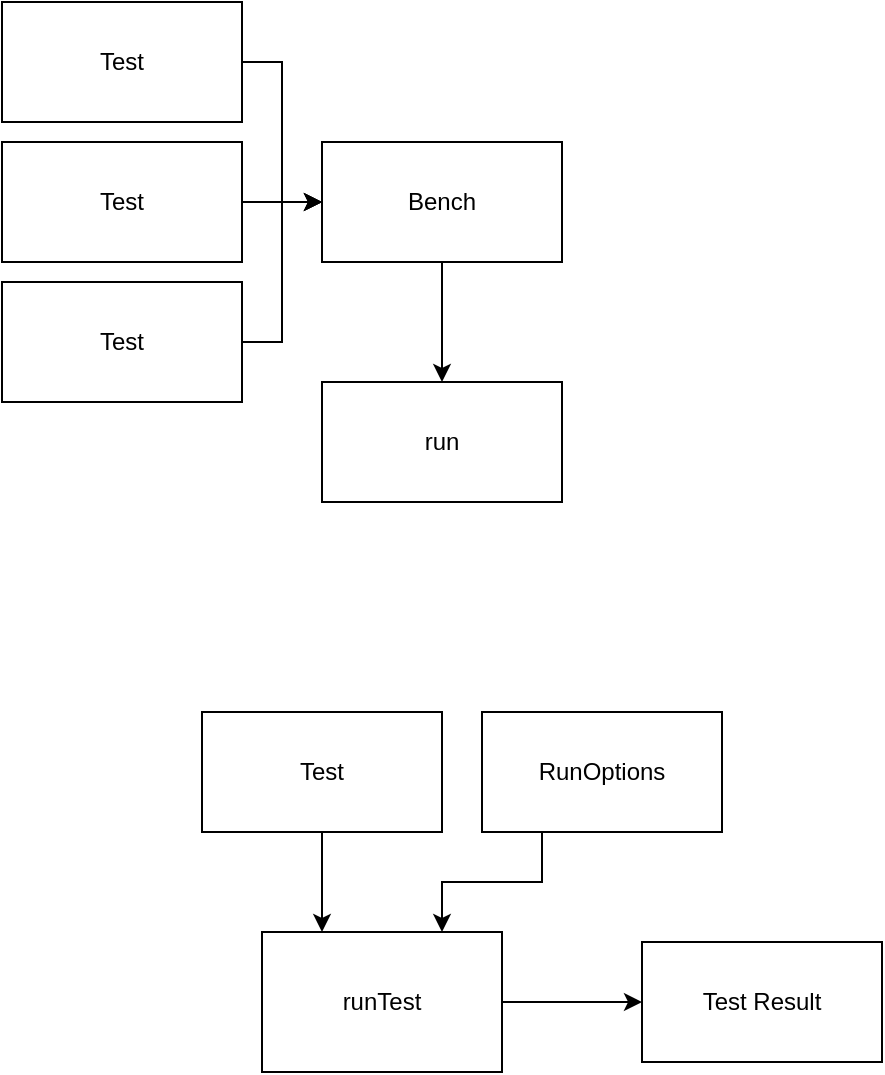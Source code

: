 <mxfile version="10.7.2" type="device"><diagram id="eSn93L68XRtJ-gW_nxnY" name="Page-1"><mxGraphModel dx="1394" dy="858" grid="1" gridSize="10" guides="1" tooltips="1" connect="1" arrows="1" fold="1" page="1" pageScale="1" pageWidth="850" pageHeight="1100" math="0" shadow="0"><root><mxCell id="0"/><mxCell id="1" parent="0"/><mxCell id="o4_pznoKqZMO1iGI_kIq-5" style="edgeStyle=orthogonalEdgeStyle;rounded=0;orthogonalLoop=1;jettySize=auto;html=1;exitX=1;exitY=0.5;exitDx=0;exitDy=0;entryX=0;entryY=0.5;entryDx=0;entryDy=0;" parent="1" source="o4_pznoKqZMO1iGI_kIq-1" target="o4_pznoKqZMO1iGI_kIq-2" edge="1"><mxGeometry relative="1" as="geometry"/></mxCell><mxCell id="o4_pznoKqZMO1iGI_kIq-1" value="Test" style="rounded=0;whiteSpace=wrap;html=1;" parent="1" vertex="1"><mxGeometry x="40" y="35" width="120" height="60" as="geometry"/></mxCell><mxCell id="o4_pznoKqZMO1iGI_kIq-9" style="edgeStyle=orthogonalEdgeStyle;rounded=0;orthogonalLoop=1;jettySize=auto;html=1;exitX=0.5;exitY=1;exitDx=0;exitDy=0;entryX=0.5;entryY=0;entryDx=0;entryDy=0;" parent="1" source="o4_pznoKqZMO1iGI_kIq-2" target="o4_pznoKqZMO1iGI_kIq-8" edge="1"><mxGeometry relative="1" as="geometry"/></mxCell><mxCell id="o4_pznoKqZMO1iGI_kIq-2" value="Bench&lt;br&gt;" style="rounded=0;whiteSpace=wrap;html=1;" parent="1" vertex="1"><mxGeometry x="200" y="105" width="120" height="60" as="geometry"/></mxCell><mxCell id="o4_pznoKqZMO1iGI_kIq-6" style="edgeStyle=orthogonalEdgeStyle;rounded=0;orthogonalLoop=1;jettySize=auto;html=1;exitX=1;exitY=0.5;exitDx=0;exitDy=0;" parent="1" source="o4_pznoKqZMO1iGI_kIq-3" edge="1"><mxGeometry relative="1" as="geometry"><mxPoint x="200" y="135" as="targetPoint"/></mxGeometry></mxCell><mxCell id="o4_pznoKqZMO1iGI_kIq-3" value="Test" style="rounded=0;whiteSpace=wrap;html=1;" parent="1" vertex="1"><mxGeometry x="40" y="105" width="120" height="60" as="geometry"/></mxCell><mxCell id="o4_pznoKqZMO1iGI_kIq-7" style="edgeStyle=orthogonalEdgeStyle;rounded=0;orthogonalLoop=1;jettySize=auto;html=1;exitX=1;exitY=0.5;exitDx=0;exitDy=0;entryX=0;entryY=0.5;entryDx=0;entryDy=0;" parent="1" source="o4_pznoKqZMO1iGI_kIq-4" target="o4_pznoKqZMO1iGI_kIq-2" edge="1"><mxGeometry relative="1" as="geometry"/></mxCell><mxCell id="o4_pznoKqZMO1iGI_kIq-4" value="Test" style="rounded=0;whiteSpace=wrap;html=1;" parent="1" vertex="1"><mxGeometry x="40" y="175" width="120" height="60" as="geometry"/></mxCell><mxCell id="o4_pznoKqZMO1iGI_kIq-8" value="run" style="rounded=0;whiteSpace=wrap;html=1;" parent="1" vertex="1"><mxGeometry x="200" y="225" width="120" height="60" as="geometry"/></mxCell><mxCell id="o4_pznoKqZMO1iGI_kIq-17" style="edgeStyle=orthogonalEdgeStyle;rounded=0;orthogonalLoop=1;jettySize=auto;html=1;exitX=1;exitY=0.5;exitDx=0;exitDy=0;" parent="1" source="o4_pznoKqZMO1iGI_kIq-10" target="o4_pznoKqZMO1iGI_kIq-16" edge="1"><mxGeometry relative="1" as="geometry"/></mxCell><mxCell id="o4_pznoKqZMO1iGI_kIq-10" value="runTest" style="rounded=0;whiteSpace=wrap;html=1;" parent="1" vertex="1"><mxGeometry x="170" y="500" width="120" height="70" as="geometry"/></mxCell><mxCell id="o4_pznoKqZMO1iGI_kIq-13" style="edgeStyle=orthogonalEdgeStyle;rounded=0;orthogonalLoop=1;jettySize=auto;html=1;exitX=0.5;exitY=1;exitDx=0;exitDy=0;entryX=0.25;entryY=0;entryDx=0;entryDy=0;" parent="1" source="o4_pznoKqZMO1iGI_kIq-12" target="o4_pznoKqZMO1iGI_kIq-10" edge="1"><mxGeometry relative="1" as="geometry"/></mxCell><mxCell id="o4_pznoKqZMO1iGI_kIq-12" value="Test" style="rounded=0;whiteSpace=wrap;html=1;" parent="1" vertex="1"><mxGeometry x="140" y="390" width="120" height="60" as="geometry"/></mxCell><mxCell id="o4_pznoKqZMO1iGI_kIq-15" style="edgeStyle=orthogonalEdgeStyle;rounded=0;orthogonalLoop=1;jettySize=auto;html=1;exitX=0.25;exitY=1;exitDx=0;exitDy=0;entryX=0.75;entryY=0;entryDx=0;entryDy=0;" parent="1" source="o4_pznoKqZMO1iGI_kIq-14" target="o4_pznoKqZMO1iGI_kIq-10" edge="1"><mxGeometry relative="1" as="geometry"/></mxCell><mxCell id="o4_pznoKqZMO1iGI_kIq-14" value="RunOptions" style="rounded=0;whiteSpace=wrap;html=1;" parent="1" vertex="1"><mxGeometry x="280" y="390" width="120" height="60" as="geometry"/></mxCell><mxCell id="o4_pznoKqZMO1iGI_kIq-16" value="Test Result" style="rounded=0;whiteSpace=wrap;html=1;" parent="1" vertex="1"><mxGeometry x="360" y="505" width="120" height="60" as="geometry"/></mxCell></root></mxGraphModel></diagram><diagram id="3TTyaGmoUOCFrmY7s6PE" name="Page-2"><mxGraphModel dx="1794" dy="858" grid="1" gridSize="10" guides="1" tooltips="1" connect="1" arrows="1" fold="1" page="0" pageScale="1" pageWidth="850" pageHeight="1100" math="0" shadow="0"><root><mxCell id="RCGt9CAgVWnZcvF8GTLH-0"/><mxCell id="RCGt9CAgVWnZcvF8GTLH-1" parent="RCGt9CAgVWnZcvF8GTLH-0"/><mxCell id="RCGt9CAgVWnZcvF8GTLH-8" value="TestResult" style="swimlane;fontStyle=0;childLayout=stackLayout;horizontal=1;startSize=26;fillColor=none;horizontalStack=0;resizeParent=1;resizeParentMax=0;resizeLast=0;collapsible=1;marginBottom=0;" vertex="1" parent="RCGt9CAgVWnZcvF8GTLH-1"><mxGeometry x="-120" y="241" width="200" height="130" as="geometry"/></mxCell><mxCell id="RCGt9CAgVWnZcvF8GTLH-10" value="chunks: number&#10;" style="text;strokeColor=none;fillColor=none;align=left;verticalAlign=top;spacingLeft=4;spacingRight=4;overflow=hidden;rotatable=0;points=[[0,0.5],[1,0.5]];portConstraint=eastwest;" vertex="1" parent="RCGt9CAgVWnZcvF8GTLH-8"><mxGeometry y="26" width="200" height="26" as="geometry"/></mxCell><mxCell id="RCGt9CAgVWnZcvF8GTLH-11" value="avgTimeSpentPerChunk: number" style="text;strokeColor=none;fillColor=none;align=left;verticalAlign=top;spacingLeft=4;spacingRight=4;overflow=hidden;rotatable=0;points=[[0,0.5],[1,0.5]];portConstraint=eastwest;" vertex="1" parent="RCGt9CAgVWnZcvF8GTLH-8"><mxGeometry y="52" width="200" height="26" as="geometry"/></mxCell><mxCell id="RCGt9CAgVWnZcvF8GTLH-12" value="avgBoostPerChunk: number" style="text;strokeColor=none;fillColor=none;align=left;verticalAlign=top;spacingLeft=4;spacingRight=4;overflow=hidden;rotatable=0;points=[[0,0.5],[1,0.5]];portConstraint=eastwest;" vertex="1" parent="RCGt9CAgVWnZcvF8GTLH-8"><mxGeometry y="78" width="200" height="26" as="geometry"/></mxCell><mxCell id="RCGt9CAgVWnZcvF8GTLH-13" value="avgLossPerChunk: number" style="text;strokeColor=none;fillColor=none;align=left;verticalAlign=top;spacingLeft=4;spacingRight=4;overflow=hidden;rotatable=0;points=[[0,0.5],[1,0.5]];portConstraint=eastwest;" vertex="1" parent="RCGt9CAgVWnZcvF8GTLH-8"><mxGeometry y="104" width="200" height="26" as="geometry"/></mxCell></root></mxGraphModel></diagram></mxfile>